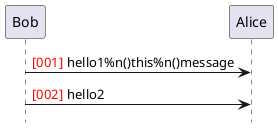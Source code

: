 {
  "sha1": "qrlgqn7ucsmrrnkx2mcjbk4wpnh5s1v",
  "insertion": {
    "when": "2024-06-04T17:28:42.833Z",
    "user": "plantuml@gmail.com"
  }
}
@startuml
autonumber "<font color=red>[000]</font>"
hide footbox

Bob -> Alice : hello1%n()this%n()message
Bob -> Alice : hello2

@enduml
